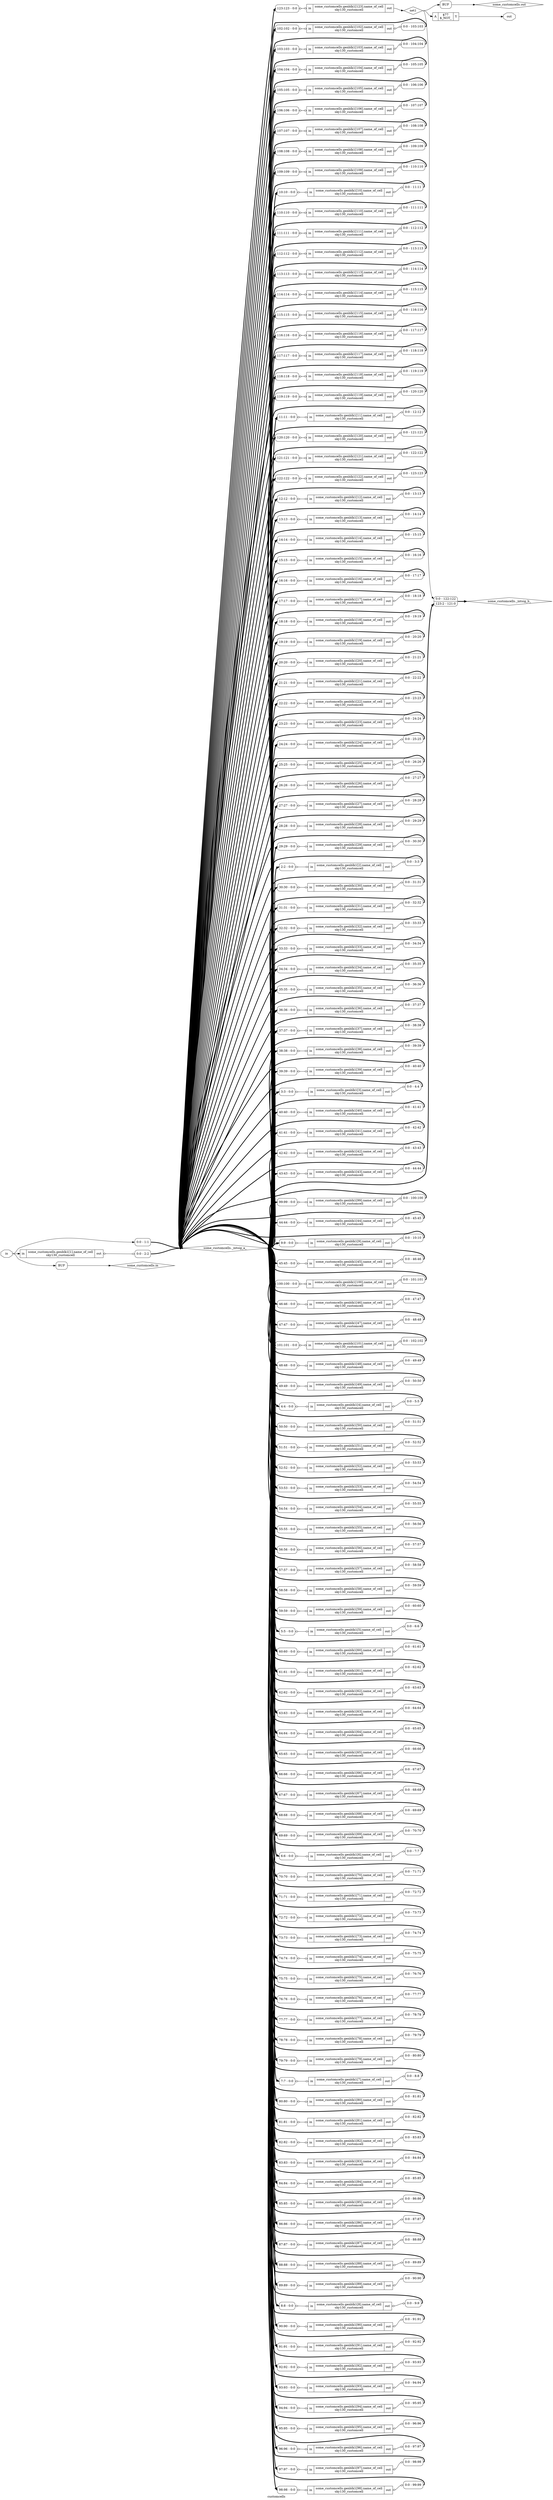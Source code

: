 digraph "customcells" {
label="customcells";
rankdir="LR";
remincross=true;
n1 [ shape=octagon, label="in", color="black", fontcolor="black" ];
n2 [ shape=diamond, label="net1", color="black", fontcolor="black" ];
n3 [ shape=octagon, label="out", color="black", fontcolor="black" ];
n4 [ shape=diamond, label="some_customcells._intsig_a_", color="black", fontcolor="black" ];
n5 [ shape=diamond, label="some_customcells._intsig_b_", color="black", fontcolor="black" ];
n6 [ shape=diamond, label="some_customcells.in", color="black", fontcolor="black" ];
n7 [ shape=diamond, label="some_customcells.out", color="black", fontcolor="black" ];
c10 [ shape=record, label="{{<p8> A}|$77\n$_NOT_|{<p9> Y}}" ];
c11 [ shape=record, label="{{<p1> in}|some_customcells.genblk1[100].name_of_cell\nsky130_customcell|{<p3> out}}" ];
x0 [ shape=record, style=rounded, label="<s0> 100:100 - 0:0 " ];
x0:e -> c11:p1:w [arrowhead=odiamond, arrowtail=odiamond, dir=both, color="black", label=""];
x1 [ shape=record, style=rounded, label="<s0> 0:0 - 101:101 " ];
c11:p3:e -> x1:w [arrowhead=odiamond, arrowtail=odiamond, dir=both, color="black", label=""];
c12 [ shape=record, label="{{<p1> in}|some_customcells.genblk1[101].name_of_cell\nsky130_customcell|{<p3> out}}" ];
x2 [ shape=record, style=rounded, label="<s0> 101:101 - 0:0 " ];
x2:e -> c12:p1:w [arrowhead=odiamond, arrowtail=odiamond, dir=both, color="black", label=""];
x3 [ shape=record, style=rounded, label="<s0> 0:0 - 102:102 " ];
c12:p3:e -> x3:w [arrowhead=odiamond, arrowtail=odiamond, dir=both, color="black", label=""];
c13 [ shape=record, label="{{<p1> in}|some_customcells.genblk1[102].name_of_cell\nsky130_customcell|{<p3> out}}" ];
x4 [ shape=record, style=rounded, label="<s0> 102:102 - 0:0 " ];
x4:e -> c13:p1:w [arrowhead=odiamond, arrowtail=odiamond, dir=both, color="black", label=""];
x5 [ shape=record, style=rounded, label="<s0> 0:0 - 103:103 " ];
c13:p3:e -> x5:w [arrowhead=odiamond, arrowtail=odiamond, dir=both, color="black", label=""];
c14 [ shape=record, label="{{<p1> in}|some_customcells.genblk1[103].name_of_cell\nsky130_customcell|{<p3> out}}" ];
x6 [ shape=record, style=rounded, label="<s0> 103:103 - 0:0 " ];
x6:e -> c14:p1:w [arrowhead=odiamond, arrowtail=odiamond, dir=both, color="black", label=""];
x7 [ shape=record, style=rounded, label="<s0> 0:0 - 104:104 " ];
c14:p3:e -> x7:w [arrowhead=odiamond, arrowtail=odiamond, dir=both, color="black", label=""];
c15 [ shape=record, label="{{<p1> in}|some_customcells.genblk1[104].name_of_cell\nsky130_customcell|{<p3> out}}" ];
x8 [ shape=record, style=rounded, label="<s0> 104:104 - 0:0 " ];
x8:e -> c15:p1:w [arrowhead=odiamond, arrowtail=odiamond, dir=both, color="black", label=""];
x9 [ shape=record, style=rounded, label="<s0> 0:0 - 105:105 " ];
c15:p3:e -> x9:w [arrowhead=odiamond, arrowtail=odiamond, dir=both, color="black", label=""];
c16 [ shape=record, label="{{<p1> in}|some_customcells.genblk1[105].name_of_cell\nsky130_customcell|{<p3> out}}" ];
x10 [ shape=record, style=rounded, label="<s0> 105:105 - 0:0 " ];
x10:e -> c16:p1:w [arrowhead=odiamond, arrowtail=odiamond, dir=both, color="black", label=""];
x11 [ shape=record, style=rounded, label="<s0> 0:0 - 106:106 " ];
c16:p3:e -> x11:w [arrowhead=odiamond, arrowtail=odiamond, dir=both, color="black", label=""];
c17 [ shape=record, label="{{<p1> in}|some_customcells.genblk1[106].name_of_cell\nsky130_customcell|{<p3> out}}" ];
x12 [ shape=record, style=rounded, label="<s0> 106:106 - 0:0 " ];
x12:e -> c17:p1:w [arrowhead=odiamond, arrowtail=odiamond, dir=both, color="black", label=""];
x13 [ shape=record, style=rounded, label="<s0> 0:0 - 107:107 " ];
c17:p3:e -> x13:w [arrowhead=odiamond, arrowtail=odiamond, dir=both, color="black", label=""];
c18 [ shape=record, label="{{<p1> in}|some_customcells.genblk1[107].name_of_cell\nsky130_customcell|{<p3> out}}" ];
x14 [ shape=record, style=rounded, label="<s0> 107:107 - 0:0 " ];
x14:e -> c18:p1:w [arrowhead=odiamond, arrowtail=odiamond, dir=both, color="black", label=""];
x15 [ shape=record, style=rounded, label="<s0> 0:0 - 108:108 " ];
c18:p3:e -> x15:w [arrowhead=odiamond, arrowtail=odiamond, dir=both, color="black", label=""];
c19 [ shape=record, label="{{<p1> in}|some_customcells.genblk1[108].name_of_cell\nsky130_customcell|{<p3> out}}" ];
x16 [ shape=record, style=rounded, label="<s0> 108:108 - 0:0 " ];
x16:e -> c19:p1:w [arrowhead=odiamond, arrowtail=odiamond, dir=both, color="black", label=""];
x17 [ shape=record, style=rounded, label="<s0> 0:0 - 109:109 " ];
c19:p3:e -> x17:w [arrowhead=odiamond, arrowtail=odiamond, dir=both, color="black", label=""];
c20 [ shape=record, label="{{<p1> in}|some_customcells.genblk1[109].name_of_cell\nsky130_customcell|{<p3> out}}" ];
x18 [ shape=record, style=rounded, label="<s0> 109:109 - 0:0 " ];
x18:e -> c20:p1:w [arrowhead=odiamond, arrowtail=odiamond, dir=both, color="black", label=""];
x19 [ shape=record, style=rounded, label="<s0> 0:0 - 110:110 " ];
c20:p3:e -> x19:w [arrowhead=odiamond, arrowtail=odiamond, dir=both, color="black", label=""];
c21 [ shape=record, label="{{<p1> in}|some_customcells.genblk1[10].name_of_cell\nsky130_customcell|{<p3> out}}" ];
x20 [ shape=record, style=rounded, label="<s0> 10:10 - 0:0 " ];
x20:e -> c21:p1:w [arrowhead=odiamond, arrowtail=odiamond, dir=both, color="black", label=""];
x21 [ shape=record, style=rounded, label="<s0> 0:0 - 11:11 " ];
c21:p3:e -> x21:w [arrowhead=odiamond, arrowtail=odiamond, dir=both, color="black", label=""];
c22 [ shape=record, label="{{<p1> in}|some_customcells.genblk1[110].name_of_cell\nsky130_customcell|{<p3> out}}" ];
x22 [ shape=record, style=rounded, label="<s0> 110:110 - 0:0 " ];
x22:e -> c22:p1:w [arrowhead=odiamond, arrowtail=odiamond, dir=both, color="black", label=""];
x23 [ shape=record, style=rounded, label="<s0> 0:0 - 111:111 " ];
c22:p3:e -> x23:w [arrowhead=odiamond, arrowtail=odiamond, dir=both, color="black", label=""];
c23 [ shape=record, label="{{<p1> in}|some_customcells.genblk1[111].name_of_cell\nsky130_customcell|{<p3> out}}" ];
x24 [ shape=record, style=rounded, label="<s0> 111:111 - 0:0 " ];
x24:e -> c23:p1:w [arrowhead=odiamond, arrowtail=odiamond, dir=both, color="black", label=""];
x25 [ shape=record, style=rounded, label="<s0> 0:0 - 112:112 " ];
c23:p3:e -> x25:w [arrowhead=odiamond, arrowtail=odiamond, dir=both, color="black", label=""];
c24 [ shape=record, label="{{<p1> in}|some_customcells.genblk1[112].name_of_cell\nsky130_customcell|{<p3> out}}" ];
x26 [ shape=record, style=rounded, label="<s0> 112:112 - 0:0 " ];
x26:e -> c24:p1:w [arrowhead=odiamond, arrowtail=odiamond, dir=both, color="black", label=""];
x27 [ shape=record, style=rounded, label="<s0> 0:0 - 113:113 " ];
c24:p3:e -> x27:w [arrowhead=odiamond, arrowtail=odiamond, dir=both, color="black", label=""];
c25 [ shape=record, label="{{<p1> in}|some_customcells.genblk1[113].name_of_cell\nsky130_customcell|{<p3> out}}" ];
x28 [ shape=record, style=rounded, label="<s0> 113:113 - 0:0 " ];
x28:e -> c25:p1:w [arrowhead=odiamond, arrowtail=odiamond, dir=both, color="black", label=""];
x29 [ shape=record, style=rounded, label="<s0> 0:0 - 114:114 " ];
c25:p3:e -> x29:w [arrowhead=odiamond, arrowtail=odiamond, dir=both, color="black", label=""];
c26 [ shape=record, label="{{<p1> in}|some_customcells.genblk1[114].name_of_cell\nsky130_customcell|{<p3> out}}" ];
x30 [ shape=record, style=rounded, label="<s0> 114:114 - 0:0 " ];
x30:e -> c26:p1:w [arrowhead=odiamond, arrowtail=odiamond, dir=both, color="black", label=""];
x31 [ shape=record, style=rounded, label="<s0> 0:0 - 115:115 " ];
c26:p3:e -> x31:w [arrowhead=odiamond, arrowtail=odiamond, dir=both, color="black", label=""];
c27 [ shape=record, label="{{<p1> in}|some_customcells.genblk1[115].name_of_cell\nsky130_customcell|{<p3> out}}" ];
x32 [ shape=record, style=rounded, label="<s0> 115:115 - 0:0 " ];
x32:e -> c27:p1:w [arrowhead=odiamond, arrowtail=odiamond, dir=both, color="black", label=""];
x33 [ shape=record, style=rounded, label="<s0> 0:0 - 116:116 " ];
c27:p3:e -> x33:w [arrowhead=odiamond, arrowtail=odiamond, dir=both, color="black", label=""];
c28 [ shape=record, label="{{<p1> in}|some_customcells.genblk1[116].name_of_cell\nsky130_customcell|{<p3> out}}" ];
x34 [ shape=record, style=rounded, label="<s0> 116:116 - 0:0 " ];
x34:e -> c28:p1:w [arrowhead=odiamond, arrowtail=odiamond, dir=both, color="black", label=""];
x35 [ shape=record, style=rounded, label="<s0> 0:0 - 117:117 " ];
c28:p3:e -> x35:w [arrowhead=odiamond, arrowtail=odiamond, dir=both, color="black", label=""];
c29 [ shape=record, label="{{<p1> in}|some_customcells.genblk1[117].name_of_cell\nsky130_customcell|{<p3> out}}" ];
x36 [ shape=record, style=rounded, label="<s0> 117:117 - 0:0 " ];
x36:e -> c29:p1:w [arrowhead=odiamond, arrowtail=odiamond, dir=both, color="black", label=""];
x37 [ shape=record, style=rounded, label="<s0> 0:0 - 118:118 " ];
c29:p3:e -> x37:w [arrowhead=odiamond, arrowtail=odiamond, dir=both, color="black", label=""];
c30 [ shape=record, label="{{<p1> in}|some_customcells.genblk1[118].name_of_cell\nsky130_customcell|{<p3> out}}" ];
x38 [ shape=record, style=rounded, label="<s0> 118:118 - 0:0 " ];
x38:e -> c30:p1:w [arrowhead=odiamond, arrowtail=odiamond, dir=both, color="black", label=""];
x39 [ shape=record, style=rounded, label="<s0> 0:0 - 119:119 " ];
c30:p3:e -> x39:w [arrowhead=odiamond, arrowtail=odiamond, dir=both, color="black", label=""];
c31 [ shape=record, label="{{<p1> in}|some_customcells.genblk1[119].name_of_cell\nsky130_customcell|{<p3> out}}" ];
x40 [ shape=record, style=rounded, label="<s0> 119:119 - 0:0 " ];
x40:e -> c31:p1:w [arrowhead=odiamond, arrowtail=odiamond, dir=both, color="black", label=""];
x41 [ shape=record, style=rounded, label="<s0> 0:0 - 120:120 " ];
c31:p3:e -> x41:w [arrowhead=odiamond, arrowtail=odiamond, dir=both, color="black", label=""];
c32 [ shape=record, label="{{<p1> in}|some_customcells.genblk1[11].name_of_cell\nsky130_customcell|{<p3> out}}" ];
x42 [ shape=record, style=rounded, label="<s0> 11:11 - 0:0 " ];
x42:e -> c32:p1:w [arrowhead=odiamond, arrowtail=odiamond, dir=both, color="black", label=""];
x43 [ shape=record, style=rounded, label="<s0> 0:0 - 12:12 " ];
c32:p3:e -> x43:w [arrowhead=odiamond, arrowtail=odiamond, dir=both, color="black", label=""];
c33 [ shape=record, label="{{<p1> in}|some_customcells.genblk1[120].name_of_cell\nsky130_customcell|{<p3> out}}" ];
x44 [ shape=record, style=rounded, label="<s0> 120:120 - 0:0 " ];
x44:e -> c33:p1:w [arrowhead=odiamond, arrowtail=odiamond, dir=both, color="black", label=""];
x45 [ shape=record, style=rounded, label="<s0> 0:0 - 121:121 " ];
c33:p3:e -> x45:w [arrowhead=odiamond, arrowtail=odiamond, dir=both, color="black", label=""];
c34 [ shape=record, label="{{<p1> in}|some_customcells.genblk1[121].name_of_cell\nsky130_customcell|{<p3> out}}" ];
x46 [ shape=record, style=rounded, label="<s0> 121:121 - 0:0 " ];
x46:e -> c34:p1:w [arrowhead=odiamond, arrowtail=odiamond, dir=both, color="black", label=""];
x47 [ shape=record, style=rounded, label="<s0> 0:0 - 122:122 " ];
c34:p3:e -> x47:w [arrowhead=odiamond, arrowtail=odiamond, dir=both, color="black", label=""];
c35 [ shape=record, label="{{<p1> in}|some_customcells.genblk1[122].name_of_cell\nsky130_customcell|{<p3> out}}" ];
x48 [ shape=record, style=rounded, label="<s0> 122:122 - 0:0 " ];
x48:e -> c35:p1:w [arrowhead=odiamond, arrowtail=odiamond, dir=both, color="black", label=""];
x49 [ shape=record, style=rounded, label="<s0> 0:0 - 123:123 " ];
c35:p3:e -> x49:w [arrowhead=odiamond, arrowtail=odiamond, dir=both, color="black", label=""];
c36 [ shape=record, label="{{<p1> in}|some_customcells.genblk1[123].name_of_cell\nsky130_customcell|{<p3> out}}" ];
x50 [ shape=record, style=rounded, label="<s0> 123:123 - 0:0 " ];
x50:e -> c36:p1:w [arrowhead=odiamond, arrowtail=odiamond, dir=both, color="black", label=""];
c37 [ shape=record, label="{{<p1> in}|some_customcells.genblk1[12].name_of_cell\nsky130_customcell|{<p3> out}}" ];
x51 [ shape=record, style=rounded, label="<s0> 12:12 - 0:0 " ];
x51:e -> c37:p1:w [arrowhead=odiamond, arrowtail=odiamond, dir=both, color="black", label=""];
x52 [ shape=record, style=rounded, label="<s0> 0:0 - 13:13 " ];
c37:p3:e -> x52:w [arrowhead=odiamond, arrowtail=odiamond, dir=both, color="black", label=""];
c38 [ shape=record, label="{{<p1> in}|some_customcells.genblk1[13].name_of_cell\nsky130_customcell|{<p3> out}}" ];
x53 [ shape=record, style=rounded, label="<s0> 13:13 - 0:0 " ];
x53:e -> c38:p1:w [arrowhead=odiamond, arrowtail=odiamond, dir=both, color="black", label=""];
x54 [ shape=record, style=rounded, label="<s0> 0:0 - 14:14 " ];
c38:p3:e -> x54:w [arrowhead=odiamond, arrowtail=odiamond, dir=both, color="black", label=""];
c39 [ shape=record, label="{{<p1> in}|some_customcells.genblk1[14].name_of_cell\nsky130_customcell|{<p3> out}}" ];
x55 [ shape=record, style=rounded, label="<s0> 14:14 - 0:0 " ];
x55:e -> c39:p1:w [arrowhead=odiamond, arrowtail=odiamond, dir=both, color="black", label=""];
x56 [ shape=record, style=rounded, label="<s0> 0:0 - 15:15 " ];
c39:p3:e -> x56:w [arrowhead=odiamond, arrowtail=odiamond, dir=both, color="black", label=""];
c40 [ shape=record, label="{{<p1> in}|some_customcells.genblk1[15].name_of_cell\nsky130_customcell|{<p3> out}}" ];
x57 [ shape=record, style=rounded, label="<s0> 15:15 - 0:0 " ];
x57:e -> c40:p1:w [arrowhead=odiamond, arrowtail=odiamond, dir=both, color="black", label=""];
x58 [ shape=record, style=rounded, label="<s0> 0:0 - 16:16 " ];
c40:p3:e -> x58:w [arrowhead=odiamond, arrowtail=odiamond, dir=both, color="black", label=""];
c41 [ shape=record, label="{{<p1> in}|some_customcells.genblk1[16].name_of_cell\nsky130_customcell|{<p3> out}}" ];
x59 [ shape=record, style=rounded, label="<s0> 16:16 - 0:0 " ];
x59:e -> c41:p1:w [arrowhead=odiamond, arrowtail=odiamond, dir=both, color="black", label=""];
x60 [ shape=record, style=rounded, label="<s0> 0:0 - 17:17 " ];
c41:p3:e -> x60:w [arrowhead=odiamond, arrowtail=odiamond, dir=both, color="black", label=""];
c42 [ shape=record, label="{{<p1> in}|some_customcells.genblk1[17].name_of_cell\nsky130_customcell|{<p3> out}}" ];
x61 [ shape=record, style=rounded, label="<s0> 17:17 - 0:0 " ];
x61:e -> c42:p1:w [arrowhead=odiamond, arrowtail=odiamond, dir=both, color="black", label=""];
x62 [ shape=record, style=rounded, label="<s0> 0:0 - 18:18 " ];
c42:p3:e -> x62:w [arrowhead=odiamond, arrowtail=odiamond, dir=both, color="black", label=""];
c43 [ shape=record, label="{{<p1> in}|some_customcells.genblk1[18].name_of_cell\nsky130_customcell|{<p3> out}}" ];
x63 [ shape=record, style=rounded, label="<s0> 18:18 - 0:0 " ];
x63:e -> c43:p1:w [arrowhead=odiamond, arrowtail=odiamond, dir=both, color="black", label=""];
x64 [ shape=record, style=rounded, label="<s0> 0:0 - 19:19 " ];
c43:p3:e -> x64:w [arrowhead=odiamond, arrowtail=odiamond, dir=both, color="black", label=""];
c44 [ shape=record, label="{{<p1> in}|some_customcells.genblk1[19].name_of_cell\nsky130_customcell|{<p3> out}}" ];
x65 [ shape=record, style=rounded, label="<s0> 19:19 - 0:0 " ];
x65:e -> c44:p1:w [arrowhead=odiamond, arrowtail=odiamond, dir=both, color="black", label=""];
x66 [ shape=record, style=rounded, label="<s0> 0:0 - 20:20 " ];
c44:p3:e -> x66:w [arrowhead=odiamond, arrowtail=odiamond, dir=both, color="black", label=""];
c45 [ shape=record, label="{{<p1> in}|some_customcells.genblk1[1].name_of_cell\nsky130_customcell|{<p3> out}}" ];
x67 [ shape=record, style=rounded, label="<s0> 0:0 - 2:2 " ];
c45:p3:e -> x67:w [arrowhead=odiamond, arrowtail=odiamond, dir=both, color="black", label=""];
c46 [ shape=record, label="{{<p1> in}|some_customcells.genblk1[20].name_of_cell\nsky130_customcell|{<p3> out}}" ];
x68 [ shape=record, style=rounded, label="<s0> 20:20 - 0:0 " ];
x68:e -> c46:p1:w [arrowhead=odiamond, arrowtail=odiamond, dir=both, color="black", label=""];
x69 [ shape=record, style=rounded, label="<s0> 0:0 - 21:21 " ];
c46:p3:e -> x69:w [arrowhead=odiamond, arrowtail=odiamond, dir=both, color="black", label=""];
c47 [ shape=record, label="{{<p1> in}|some_customcells.genblk1[21].name_of_cell\nsky130_customcell|{<p3> out}}" ];
x70 [ shape=record, style=rounded, label="<s0> 21:21 - 0:0 " ];
x70:e -> c47:p1:w [arrowhead=odiamond, arrowtail=odiamond, dir=both, color="black", label=""];
x71 [ shape=record, style=rounded, label="<s0> 0:0 - 22:22 " ];
c47:p3:e -> x71:w [arrowhead=odiamond, arrowtail=odiamond, dir=both, color="black", label=""];
c48 [ shape=record, label="{{<p1> in}|some_customcells.genblk1[22].name_of_cell\nsky130_customcell|{<p3> out}}" ];
x72 [ shape=record, style=rounded, label="<s0> 22:22 - 0:0 " ];
x72:e -> c48:p1:w [arrowhead=odiamond, arrowtail=odiamond, dir=both, color="black", label=""];
x73 [ shape=record, style=rounded, label="<s0> 0:0 - 23:23 " ];
c48:p3:e -> x73:w [arrowhead=odiamond, arrowtail=odiamond, dir=both, color="black", label=""];
c49 [ shape=record, label="{{<p1> in}|some_customcells.genblk1[23].name_of_cell\nsky130_customcell|{<p3> out}}" ];
x74 [ shape=record, style=rounded, label="<s0> 23:23 - 0:0 " ];
x74:e -> c49:p1:w [arrowhead=odiamond, arrowtail=odiamond, dir=both, color="black", label=""];
x75 [ shape=record, style=rounded, label="<s0> 0:0 - 24:24 " ];
c49:p3:e -> x75:w [arrowhead=odiamond, arrowtail=odiamond, dir=both, color="black", label=""];
c50 [ shape=record, label="{{<p1> in}|some_customcells.genblk1[24].name_of_cell\nsky130_customcell|{<p3> out}}" ];
x76 [ shape=record, style=rounded, label="<s0> 24:24 - 0:0 " ];
x76:e -> c50:p1:w [arrowhead=odiamond, arrowtail=odiamond, dir=both, color="black", label=""];
x77 [ shape=record, style=rounded, label="<s0> 0:0 - 25:25 " ];
c50:p3:e -> x77:w [arrowhead=odiamond, arrowtail=odiamond, dir=both, color="black", label=""];
c51 [ shape=record, label="{{<p1> in}|some_customcells.genblk1[25].name_of_cell\nsky130_customcell|{<p3> out}}" ];
x78 [ shape=record, style=rounded, label="<s0> 25:25 - 0:0 " ];
x78:e -> c51:p1:w [arrowhead=odiamond, arrowtail=odiamond, dir=both, color="black", label=""];
x79 [ shape=record, style=rounded, label="<s0> 0:0 - 26:26 " ];
c51:p3:e -> x79:w [arrowhead=odiamond, arrowtail=odiamond, dir=both, color="black", label=""];
c52 [ shape=record, label="{{<p1> in}|some_customcells.genblk1[26].name_of_cell\nsky130_customcell|{<p3> out}}" ];
x80 [ shape=record, style=rounded, label="<s0> 26:26 - 0:0 " ];
x80:e -> c52:p1:w [arrowhead=odiamond, arrowtail=odiamond, dir=both, color="black", label=""];
x81 [ shape=record, style=rounded, label="<s0> 0:0 - 27:27 " ];
c52:p3:e -> x81:w [arrowhead=odiamond, arrowtail=odiamond, dir=both, color="black", label=""];
c53 [ shape=record, label="{{<p1> in}|some_customcells.genblk1[27].name_of_cell\nsky130_customcell|{<p3> out}}" ];
x82 [ shape=record, style=rounded, label="<s0> 27:27 - 0:0 " ];
x82:e -> c53:p1:w [arrowhead=odiamond, arrowtail=odiamond, dir=both, color="black", label=""];
x83 [ shape=record, style=rounded, label="<s0> 0:0 - 28:28 " ];
c53:p3:e -> x83:w [arrowhead=odiamond, arrowtail=odiamond, dir=both, color="black", label=""];
c54 [ shape=record, label="{{<p1> in}|some_customcells.genblk1[28].name_of_cell\nsky130_customcell|{<p3> out}}" ];
x84 [ shape=record, style=rounded, label="<s0> 28:28 - 0:0 " ];
x84:e -> c54:p1:w [arrowhead=odiamond, arrowtail=odiamond, dir=both, color="black", label=""];
x85 [ shape=record, style=rounded, label="<s0> 0:0 - 29:29 " ];
c54:p3:e -> x85:w [arrowhead=odiamond, arrowtail=odiamond, dir=both, color="black", label=""];
c55 [ shape=record, label="{{<p1> in}|some_customcells.genblk1[29].name_of_cell\nsky130_customcell|{<p3> out}}" ];
x86 [ shape=record, style=rounded, label="<s0> 29:29 - 0:0 " ];
x86:e -> c55:p1:w [arrowhead=odiamond, arrowtail=odiamond, dir=both, color="black", label=""];
x87 [ shape=record, style=rounded, label="<s0> 0:0 - 30:30 " ];
c55:p3:e -> x87:w [arrowhead=odiamond, arrowtail=odiamond, dir=both, color="black", label=""];
c56 [ shape=record, label="{{<p1> in}|some_customcells.genblk1[2].name_of_cell\nsky130_customcell|{<p3> out}}" ];
x88 [ shape=record, style=rounded, label="<s0> 2:2 - 0:0 " ];
x88:e -> c56:p1:w [arrowhead=odiamond, arrowtail=odiamond, dir=both, color="black", label=""];
x89 [ shape=record, style=rounded, label="<s0> 0:0 - 3:3 " ];
c56:p3:e -> x89:w [arrowhead=odiamond, arrowtail=odiamond, dir=both, color="black", label=""];
c57 [ shape=record, label="{{<p1> in}|some_customcells.genblk1[30].name_of_cell\nsky130_customcell|{<p3> out}}" ];
x90 [ shape=record, style=rounded, label="<s0> 30:30 - 0:0 " ];
x90:e -> c57:p1:w [arrowhead=odiamond, arrowtail=odiamond, dir=both, color="black", label=""];
x91 [ shape=record, style=rounded, label="<s0> 0:0 - 31:31 " ];
c57:p3:e -> x91:w [arrowhead=odiamond, arrowtail=odiamond, dir=both, color="black", label=""];
c58 [ shape=record, label="{{<p1> in}|some_customcells.genblk1[31].name_of_cell\nsky130_customcell|{<p3> out}}" ];
x92 [ shape=record, style=rounded, label="<s0> 31:31 - 0:0 " ];
x92:e -> c58:p1:w [arrowhead=odiamond, arrowtail=odiamond, dir=both, color="black", label=""];
x93 [ shape=record, style=rounded, label="<s0> 0:0 - 32:32 " ];
c58:p3:e -> x93:w [arrowhead=odiamond, arrowtail=odiamond, dir=both, color="black", label=""];
c59 [ shape=record, label="{{<p1> in}|some_customcells.genblk1[32].name_of_cell\nsky130_customcell|{<p3> out}}" ];
x94 [ shape=record, style=rounded, label="<s0> 32:32 - 0:0 " ];
x94:e -> c59:p1:w [arrowhead=odiamond, arrowtail=odiamond, dir=both, color="black", label=""];
x95 [ shape=record, style=rounded, label="<s0> 0:0 - 33:33 " ];
c59:p3:e -> x95:w [arrowhead=odiamond, arrowtail=odiamond, dir=both, color="black", label=""];
c60 [ shape=record, label="{{<p1> in}|some_customcells.genblk1[33].name_of_cell\nsky130_customcell|{<p3> out}}" ];
x96 [ shape=record, style=rounded, label="<s0> 33:33 - 0:0 " ];
x96:e -> c60:p1:w [arrowhead=odiamond, arrowtail=odiamond, dir=both, color="black", label=""];
x97 [ shape=record, style=rounded, label="<s0> 0:0 - 34:34 " ];
c60:p3:e -> x97:w [arrowhead=odiamond, arrowtail=odiamond, dir=both, color="black", label=""];
c61 [ shape=record, label="{{<p1> in}|some_customcells.genblk1[34].name_of_cell\nsky130_customcell|{<p3> out}}" ];
x98 [ shape=record, style=rounded, label="<s0> 34:34 - 0:0 " ];
x98:e -> c61:p1:w [arrowhead=odiamond, arrowtail=odiamond, dir=both, color="black", label=""];
x99 [ shape=record, style=rounded, label="<s0> 0:0 - 35:35 " ];
c61:p3:e -> x99:w [arrowhead=odiamond, arrowtail=odiamond, dir=both, color="black", label=""];
c62 [ shape=record, label="{{<p1> in}|some_customcells.genblk1[35].name_of_cell\nsky130_customcell|{<p3> out}}" ];
x100 [ shape=record, style=rounded, label="<s0> 35:35 - 0:0 " ];
x100:e -> c62:p1:w [arrowhead=odiamond, arrowtail=odiamond, dir=both, color="black", label=""];
x101 [ shape=record, style=rounded, label="<s0> 0:0 - 36:36 " ];
c62:p3:e -> x101:w [arrowhead=odiamond, arrowtail=odiamond, dir=both, color="black", label=""];
c63 [ shape=record, label="{{<p1> in}|some_customcells.genblk1[36].name_of_cell\nsky130_customcell|{<p3> out}}" ];
x102 [ shape=record, style=rounded, label="<s0> 36:36 - 0:0 " ];
x102:e -> c63:p1:w [arrowhead=odiamond, arrowtail=odiamond, dir=both, color="black", label=""];
x103 [ shape=record, style=rounded, label="<s0> 0:0 - 37:37 " ];
c63:p3:e -> x103:w [arrowhead=odiamond, arrowtail=odiamond, dir=both, color="black", label=""];
c64 [ shape=record, label="{{<p1> in}|some_customcells.genblk1[37].name_of_cell\nsky130_customcell|{<p3> out}}" ];
x104 [ shape=record, style=rounded, label="<s0> 37:37 - 0:0 " ];
x104:e -> c64:p1:w [arrowhead=odiamond, arrowtail=odiamond, dir=both, color="black", label=""];
x105 [ shape=record, style=rounded, label="<s0> 0:0 - 38:38 " ];
c64:p3:e -> x105:w [arrowhead=odiamond, arrowtail=odiamond, dir=both, color="black", label=""];
c65 [ shape=record, label="{{<p1> in}|some_customcells.genblk1[38].name_of_cell\nsky130_customcell|{<p3> out}}" ];
x106 [ shape=record, style=rounded, label="<s0> 38:38 - 0:0 " ];
x106:e -> c65:p1:w [arrowhead=odiamond, arrowtail=odiamond, dir=both, color="black", label=""];
x107 [ shape=record, style=rounded, label="<s0> 0:0 - 39:39 " ];
c65:p3:e -> x107:w [arrowhead=odiamond, arrowtail=odiamond, dir=both, color="black", label=""];
c66 [ shape=record, label="{{<p1> in}|some_customcells.genblk1[39].name_of_cell\nsky130_customcell|{<p3> out}}" ];
x108 [ shape=record, style=rounded, label="<s0> 39:39 - 0:0 " ];
x108:e -> c66:p1:w [arrowhead=odiamond, arrowtail=odiamond, dir=both, color="black", label=""];
x109 [ shape=record, style=rounded, label="<s0> 0:0 - 40:40 " ];
c66:p3:e -> x109:w [arrowhead=odiamond, arrowtail=odiamond, dir=both, color="black", label=""];
c67 [ shape=record, label="{{<p1> in}|some_customcells.genblk1[3].name_of_cell\nsky130_customcell|{<p3> out}}" ];
x110 [ shape=record, style=rounded, label="<s0> 3:3 - 0:0 " ];
x110:e -> c67:p1:w [arrowhead=odiamond, arrowtail=odiamond, dir=both, color="black", label=""];
x111 [ shape=record, style=rounded, label="<s0> 0:0 - 4:4 " ];
c67:p3:e -> x111:w [arrowhead=odiamond, arrowtail=odiamond, dir=both, color="black", label=""];
c68 [ shape=record, label="{{<p1> in}|some_customcells.genblk1[40].name_of_cell\nsky130_customcell|{<p3> out}}" ];
x112 [ shape=record, style=rounded, label="<s0> 40:40 - 0:0 " ];
x112:e -> c68:p1:w [arrowhead=odiamond, arrowtail=odiamond, dir=both, color="black", label=""];
x113 [ shape=record, style=rounded, label="<s0> 0:0 - 41:41 " ];
c68:p3:e -> x113:w [arrowhead=odiamond, arrowtail=odiamond, dir=both, color="black", label=""];
c69 [ shape=record, label="{{<p1> in}|some_customcells.genblk1[41].name_of_cell\nsky130_customcell|{<p3> out}}" ];
x114 [ shape=record, style=rounded, label="<s0> 41:41 - 0:0 " ];
x114:e -> c69:p1:w [arrowhead=odiamond, arrowtail=odiamond, dir=both, color="black", label=""];
x115 [ shape=record, style=rounded, label="<s0> 0:0 - 42:42 " ];
c69:p3:e -> x115:w [arrowhead=odiamond, arrowtail=odiamond, dir=both, color="black", label=""];
c70 [ shape=record, label="{{<p1> in}|some_customcells.genblk1[42].name_of_cell\nsky130_customcell|{<p3> out}}" ];
x116 [ shape=record, style=rounded, label="<s0> 42:42 - 0:0 " ];
x116:e -> c70:p1:w [arrowhead=odiamond, arrowtail=odiamond, dir=both, color="black", label=""];
x117 [ shape=record, style=rounded, label="<s0> 0:0 - 43:43 " ];
c70:p3:e -> x117:w [arrowhead=odiamond, arrowtail=odiamond, dir=both, color="black", label=""];
c71 [ shape=record, label="{{<p1> in}|some_customcells.genblk1[43].name_of_cell\nsky130_customcell|{<p3> out}}" ];
x118 [ shape=record, style=rounded, label="<s0> 43:43 - 0:0 " ];
x118:e -> c71:p1:w [arrowhead=odiamond, arrowtail=odiamond, dir=both, color="black", label=""];
x119 [ shape=record, style=rounded, label="<s0> 0:0 - 44:44 " ];
c71:p3:e -> x119:w [arrowhead=odiamond, arrowtail=odiamond, dir=both, color="black", label=""];
c72 [ shape=record, label="{{<p1> in}|some_customcells.genblk1[44].name_of_cell\nsky130_customcell|{<p3> out}}" ];
x120 [ shape=record, style=rounded, label="<s0> 44:44 - 0:0 " ];
x120:e -> c72:p1:w [arrowhead=odiamond, arrowtail=odiamond, dir=both, color="black", label=""];
x121 [ shape=record, style=rounded, label="<s0> 0:0 - 45:45 " ];
c72:p3:e -> x121:w [arrowhead=odiamond, arrowtail=odiamond, dir=both, color="black", label=""];
c73 [ shape=record, label="{{<p1> in}|some_customcells.genblk1[45].name_of_cell\nsky130_customcell|{<p3> out}}" ];
x122 [ shape=record, style=rounded, label="<s0> 45:45 - 0:0 " ];
x122:e -> c73:p1:w [arrowhead=odiamond, arrowtail=odiamond, dir=both, color="black", label=""];
x123 [ shape=record, style=rounded, label="<s0> 0:0 - 46:46 " ];
c73:p3:e -> x123:w [arrowhead=odiamond, arrowtail=odiamond, dir=both, color="black", label=""];
c74 [ shape=record, label="{{<p1> in}|some_customcells.genblk1[46].name_of_cell\nsky130_customcell|{<p3> out}}" ];
x124 [ shape=record, style=rounded, label="<s0> 46:46 - 0:0 " ];
x124:e -> c74:p1:w [arrowhead=odiamond, arrowtail=odiamond, dir=both, color="black", label=""];
x125 [ shape=record, style=rounded, label="<s0> 0:0 - 47:47 " ];
c74:p3:e -> x125:w [arrowhead=odiamond, arrowtail=odiamond, dir=both, color="black", label=""];
c75 [ shape=record, label="{{<p1> in}|some_customcells.genblk1[47].name_of_cell\nsky130_customcell|{<p3> out}}" ];
x126 [ shape=record, style=rounded, label="<s0> 47:47 - 0:0 " ];
x126:e -> c75:p1:w [arrowhead=odiamond, arrowtail=odiamond, dir=both, color="black", label=""];
x127 [ shape=record, style=rounded, label="<s0> 0:0 - 48:48 " ];
c75:p3:e -> x127:w [arrowhead=odiamond, arrowtail=odiamond, dir=both, color="black", label=""];
c76 [ shape=record, label="{{<p1> in}|some_customcells.genblk1[48].name_of_cell\nsky130_customcell|{<p3> out}}" ];
x128 [ shape=record, style=rounded, label="<s0> 48:48 - 0:0 " ];
x128:e -> c76:p1:w [arrowhead=odiamond, arrowtail=odiamond, dir=both, color="black", label=""];
x129 [ shape=record, style=rounded, label="<s0> 0:0 - 49:49 " ];
c76:p3:e -> x129:w [arrowhead=odiamond, arrowtail=odiamond, dir=both, color="black", label=""];
c77 [ shape=record, label="{{<p1> in}|some_customcells.genblk1[49].name_of_cell\nsky130_customcell|{<p3> out}}" ];
x130 [ shape=record, style=rounded, label="<s0> 49:49 - 0:0 " ];
x130:e -> c77:p1:w [arrowhead=odiamond, arrowtail=odiamond, dir=both, color="black", label=""];
x131 [ shape=record, style=rounded, label="<s0> 0:0 - 50:50 " ];
c77:p3:e -> x131:w [arrowhead=odiamond, arrowtail=odiamond, dir=both, color="black", label=""];
c78 [ shape=record, label="{{<p1> in}|some_customcells.genblk1[4].name_of_cell\nsky130_customcell|{<p3> out}}" ];
x132 [ shape=record, style=rounded, label="<s0> 4:4 - 0:0 " ];
x132:e -> c78:p1:w [arrowhead=odiamond, arrowtail=odiamond, dir=both, color="black", label=""];
x133 [ shape=record, style=rounded, label="<s0> 0:0 - 5:5 " ];
c78:p3:e -> x133:w [arrowhead=odiamond, arrowtail=odiamond, dir=both, color="black", label=""];
c79 [ shape=record, label="{{<p1> in}|some_customcells.genblk1[50].name_of_cell\nsky130_customcell|{<p3> out}}" ];
x134 [ shape=record, style=rounded, label="<s0> 50:50 - 0:0 " ];
x134:e -> c79:p1:w [arrowhead=odiamond, arrowtail=odiamond, dir=both, color="black", label=""];
x135 [ shape=record, style=rounded, label="<s0> 0:0 - 51:51 " ];
c79:p3:e -> x135:w [arrowhead=odiamond, arrowtail=odiamond, dir=both, color="black", label=""];
c80 [ shape=record, label="{{<p1> in}|some_customcells.genblk1[51].name_of_cell\nsky130_customcell|{<p3> out}}" ];
x136 [ shape=record, style=rounded, label="<s0> 51:51 - 0:0 " ];
x136:e -> c80:p1:w [arrowhead=odiamond, arrowtail=odiamond, dir=both, color="black", label=""];
x137 [ shape=record, style=rounded, label="<s0> 0:0 - 52:52 " ];
c80:p3:e -> x137:w [arrowhead=odiamond, arrowtail=odiamond, dir=both, color="black", label=""];
c81 [ shape=record, label="{{<p1> in}|some_customcells.genblk1[52].name_of_cell\nsky130_customcell|{<p3> out}}" ];
x138 [ shape=record, style=rounded, label="<s0> 52:52 - 0:0 " ];
x138:e -> c81:p1:w [arrowhead=odiamond, arrowtail=odiamond, dir=both, color="black", label=""];
x139 [ shape=record, style=rounded, label="<s0> 0:0 - 53:53 " ];
c81:p3:e -> x139:w [arrowhead=odiamond, arrowtail=odiamond, dir=both, color="black", label=""];
c82 [ shape=record, label="{{<p1> in}|some_customcells.genblk1[53].name_of_cell\nsky130_customcell|{<p3> out}}" ];
x140 [ shape=record, style=rounded, label="<s0> 53:53 - 0:0 " ];
x140:e -> c82:p1:w [arrowhead=odiamond, arrowtail=odiamond, dir=both, color="black", label=""];
x141 [ shape=record, style=rounded, label="<s0> 0:0 - 54:54 " ];
c82:p3:e -> x141:w [arrowhead=odiamond, arrowtail=odiamond, dir=both, color="black", label=""];
c83 [ shape=record, label="{{<p1> in}|some_customcells.genblk1[54].name_of_cell\nsky130_customcell|{<p3> out}}" ];
x142 [ shape=record, style=rounded, label="<s0> 54:54 - 0:0 " ];
x142:e -> c83:p1:w [arrowhead=odiamond, arrowtail=odiamond, dir=both, color="black", label=""];
x143 [ shape=record, style=rounded, label="<s0> 0:0 - 55:55 " ];
c83:p3:e -> x143:w [arrowhead=odiamond, arrowtail=odiamond, dir=both, color="black", label=""];
c84 [ shape=record, label="{{<p1> in}|some_customcells.genblk1[55].name_of_cell\nsky130_customcell|{<p3> out}}" ];
x144 [ shape=record, style=rounded, label="<s0> 55:55 - 0:0 " ];
x144:e -> c84:p1:w [arrowhead=odiamond, arrowtail=odiamond, dir=both, color="black", label=""];
x145 [ shape=record, style=rounded, label="<s0> 0:0 - 56:56 " ];
c84:p3:e -> x145:w [arrowhead=odiamond, arrowtail=odiamond, dir=both, color="black", label=""];
c85 [ shape=record, label="{{<p1> in}|some_customcells.genblk1[56].name_of_cell\nsky130_customcell|{<p3> out}}" ];
x146 [ shape=record, style=rounded, label="<s0> 56:56 - 0:0 " ];
x146:e -> c85:p1:w [arrowhead=odiamond, arrowtail=odiamond, dir=both, color="black", label=""];
x147 [ shape=record, style=rounded, label="<s0> 0:0 - 57:57 " ];
c85:p3:e -> x147:w [arrowhead=odiamond, arrowtail=odiamond, dir=both, color="black", label=""];
c86 [ shape=record, label="{{<p1> in}|some_customcells.genblk1[57].name_of_cell\nsky130_customcell|{<p3> out}}" ];
x148 [ shape=record, style=rounded, label="<s0> 57:57 - 0:0 " ];
x148:e -> c86:p1:w [arrowhead=odiamond, arrowtail=odiamond, dir=both, color="black", label=""];
x149 [ shape=record, style=rounded, label="<s0> 0:0 - 58:58 " ];
c86:p3:e -> x149:w [arrowhead=odiamond, arrowtail=odiamond, dir=both, color="black", label=""];
c87 [ shape=record, label="{{<p1> in}|some_customcells.genblk1[58].name_of_cell\nsky130_customcell|{<p3> out}}" ];
x150 [ shape=record, style=rounded, label="<s0> 58:58 - 0:0 " ];
x150:e -> c87:p1:w [arrowhead=odiamond, arrowtail=odiamond, dir=both, color="black", label=""];
x151 [ shape=record, style=rounded, label="<s0> 0:0 - 59:59 " ];
c87:p3:e -> x151:w [arrowhead=odiamond, arrowtail=odiamond, dir=both, color="black", label=""];
c88 [ shape=record, label="{{<p1> in}|some_customcells.genblk1[59].name_of_cell\nsky130_customcell|{<p3> out}}" ];
x152 [ shape=record, style=rounded, label="<s0> 59:59 - 0:0 " ];
x152:e -> c88:p1:w [arrowhead=odiamond, arrowtail=odiamond, dir=both, color="black", label=""];
x153 [ shape=record, style=rounded, label="<s0> 0:0 - 60:60 " ];
c88:p3:e -> x153:w [arrowhead=odiamond, arrowtail=odiamond, dir=both, color="black", label=""];
c89 [ shape=record, label="{{<p1> in}|some_customcells.genblk1[5].name_of_cell\nsky130_customcell|{<p3> out}}" ];
x154 [ shape=record, style=rounded, label="<s0> 5:5 - 0:0 " ];
x154:e -> c89:p1:w [arrowhead=odiamond, arrowtail=odiamond, dir=both, color="black", label=""];
x155 [ shape=record, style=rounded, label="<s0> 0:0 - 6:6 " ];
c89:p3:e -> x155:w [arrowhead=odiamond, arrowtail=odiamond, dir=both, color="black", label=""];
c90 [ shape=record, label="{{<p1> in}|some_customcells.genblk1[60].name_of_cell\nsky130_customcell|{<p3> out}}" ];
x156 [ shape=record, style=rounded, label="<s0> 60:60 - 0:0 " ];
x156:e -> c90:p1:w [arrowhead=odiamond, arrowtail=odiamond, dir=both, color="black", label=""];
x157 [ shape=record, style=rounded, label="<s0> 0:0 - 61:61 " ];
c90:p3:e -> x157:w [arrowhead=odiamond, arrowtail=odiamond, dir=both, color="black", label=""];
c91 [ shape=record, label="{{<p1> in}|some_customcells.genblk1[61].name_of_cell\nsky130_customcell|{<p3> out}}" ];
x158 [ shape=record, style=rounded, label="<s0> 61:61 - 0:0 " ];
x158:e -> c91:p1:w [arrowhead=odiamond, arrowtail=odiamond, dir=both, color="black", label=""];
x159 [ shape=record, style=rounded, label="<s0> 0:0 - 62:62 " ];
c91:p3:e -> x159:w [arrowhead=odiamond, arrowtail=odiamond, dir=both, color="black", label=""];
c92 [ shape=record, label="{{<p1> in}|some_customcells.genblk1[62].name_of_cell\nsky130_customcell|{<p3> out}}" ];
x160 [ shape=record, style=rounded, label="<s0> 62:62 - 0:0 " ];
x160:e -> c92:p1:w [arrowhead=odiamond, arrowtail=odiamond, dir=both, color="black", label=""];
x161 [ shape=record, style=rounded, label="<s0> 0:0 - 63:63 " ];
c92:p3:e -> x161:w [arrowhead=odiamond, arrowtail=odiamond, dir=both, color="black", label=""];
c93 [ shape=record, label="{{<p1> in}|some_customcells.genblk1[63].name_of_cell\nsky130_customcell|{<p3> out}}" ];
x162 [ shape=record, style=rounded, label="<s0> 63:63 - 0:0 " ];
x162:e -> c93:p1:w [arrowhead=odiamond, arrowtail=odiamond, dir=both, color="black", label=""];
x163 [ shape=record, style=rounded, label="<s0> 0:0 - 64:64 " ];
c93:p3:e -> x163:w [arrowhead=odiamond, arrowtail=odiamond, dir=both, color="black", label=""];
c94 [ shape=record, label="{{<p1> in}|some_customcells.genblk1[64].name_of_cell\nsky130_customcell|{<p3> out}}" ];
x164 [ shape=record, style=rounded, label="<s0> 64:64 - 0:0 " ];
x164:e -> c94:p1:w [arrowhead=odiamond, arrowtail=odiamond, dir=both, color="black", label=""];
x165 [ shape=record, style=rounded, label="<s0> 0:0 - 65:65 " ];
c94:p3:e -> x165:w [arrowhead=odiamond, arrowtail=odiamond, dir=both, color="black", label=""];
c95 [ shape=record, label="{{<p1> in}|some_customcells.genblk1[65].name_of_cell\nsky130_customcell|{<p3> out}}" ];
x166 [ shape=record, style=rounded, label="<s0> 65:65 - 0:0 " ];
x166:e -> c95:p1:w [arrowhead=odiamond, arrowtail=odiamond, dir=both, color="black", label=""];
x167 [ shape=record, style=rounded, label="<s0> 0:0 - 66:66 " ];
c95:p3:e -> x167:w [arrowhead=odiamond, arrowtail=odiamond, dir=both, color="black", label=""];
c96 [ shape=record, label="{{<p1> in}|some_customcells.genblk1[66].name_of_cell\nsky130_customcell|{<p3> out}}" ];
x168 [ shape=record, style=rounded, label="<s0> 66:66 - 0:0 " ];
x168:e -> c96:p1:w [arrowhead=odiamond, arrowtail=odiamond, dir=both, color="black", label=""];
x169 [ shape=record, style=rounded, label="<s0> 0:0 - 67:67 " ];
c96:p3:e -> x169:w [arrowhead=odiamond, arrowtail=odiamond, dir=both, color="black", label=""];
c97 [ shape=record, label="{{<p1> in}|some_customcells.genblk1[67].name_of_cell\nsky130_customcell|{<p3> out}}" ];
x170 [ shape=record, style=rounded, label="<s0> 67:67 - 0:0 " ];
x170:e -> c97:p1:w [arrowhead=odiamond, arrowtail=odiamond, dir=both, color="black", label=""];
x171 [ shape=record, style=rounded, label="<s0> 0:0 - 68:68 " ];
c97:p3:e -> x171:w [arrowhead=odiamond, arrowtail=odiamond, dir=both, color="black", label=""];
c98 [ shape=record, label="{{<p1> in}|some_customcells.genblk1[68].name_of_cell\nsky130_customcell|{<p3> out}}" ];
x172 [ shape=record, style=rounded, label="<s0> 68:68 - 0:0 " ];
x172:e -> c98:p1:w [arrowhead=odiamond, arrowtail=odiamond, dir=both, color="black", label=""];
x173 [ shape=record, style=rounded, label="<s0> 0:0 - 69:69 " ];
c98:p3:e -> x173:w [arrowhead=odiamond, arrowtail=odiamond, dir=both, color="black", label=""];
c99 [ shape=record, label="{{<p1> in}|some_customcells.genblk1[69].name_of_cell\nsky130_customcell|{<p3> out}}" ];
x174 [ shape=record, style=rounded, label="<s0> 69:69 - 0:0 " ];
x174:e -> c99:p1:w [arrowhead=odiamond, arrowtail=odiamond, dir=both, color="black", label=""];
x175 [ shape=record, style=rounded, label="<s0> 0:0 - 70:70 " ];
c99:p3:e -> x175:w [arrowhead=odiamond, arrowtail=odiamond, dir=both, color="black", label=""];
c100 [ shape=record, label="{{<p1> in}|some_customcells.genblk1[6].name_of_cell\nsky130_customcell|{<p3> out}}" ];
x176 [ shape=record, style=rounded, label="<s0> 6:6 - 0:0 " ];
x176:e -> c100:p1:w [arrowhead=odiamond, arrowtail=odiamond, dir=both, color="black", label=""];
x177 [ shape=record, style=rounded, label="<s0> 0:0 - 7:7 " ];
c100:p3:e -> x177:w [arrowhead=odiamond, arrowtail=odiamond, dir=both, color="black", label=""];
c101 [ shape=record, label="{{<p1> in}|some_customcells.genblk1[70].name_of_cell\nsky130_customcell|{<p3> out}}" ];
x178 [ shape=record, style=rounded, label="<s0> 70:70 - 0:0 " ];
x178:e -> c101:p1:w [arrowhead=odiamond, arrowtail=odiamond, dir=both, color="black", label=""];
x179 [ shape=record, style=rounded, label="<s0> 0:0 - 71:71 " ];
c101:p3:e -> x179:w [arrowhead=odiamond, arrowtail=odiamond, dir=both, color="black", label=""];
c102 [ shape=record, label="{{<p1> in}|some_customcells.genblk1[71].name_of_cell\nsky130_customcell|{<p3> out}}" ];
x180 [ shape=record, style=rounded, label="<s0> 71:71 - 0:0 " ];
x180:e -> c102:p1:w [arrowhead=odiamond, arrowtail=odiamond, dir=both, color="black", label=""];
x181 [ shape=record, style=rounded, label="<s0> 0:0 - 72:72 " ];
c102:p3:e -> x181:w [arrowhead=odiamond, arrowtail=odiamond, dir=both, color="black", label=""];
c103 [ shape=record, label="{{<p1> in}|some_customcells.genblk1[72].name_of_cell\nsky130_customcell|{<p3> out}}" ];
x182 [ shape=record, style=rounded, label="<s0> 72:72 - 0:0 " ];
x182:e -> c103:p1:w [arrowhead=odiamond, arrowtail=odiamond, dir=both, color="black", label=""];
x183 [ shape=record, style=rounded, label="<s0> 0:0 - 73:73 " ];
c103:p3:e -> x183:w [arrowhead=odiamond, arrowtail=odiamond, dir=both, color="black", label=""];
c104 [ shape=record, label="{{<p1> in}|some_customcells.genblk1[73].name_of_cell\nsky130_customcell|{<p3> out}}" ];
x184 [ shape=record, style=rounded, label="<s0> 73:73 - 0:0 " ];
x184:e -> c104:p1:w [arrowhead=odiamond, arrowtail=odiamond, dir=both, color="black", label=""];
x185 [ shape=record, style=rounded, label="<s0> 0:0 - 74:74 " ];
c104:p3:e -> x185:w [arrowhead=odiamond, arrowtail=odiamond, dir=both, color="black", label=""];
c105 [ shape=record, label="{{<p1> in}|some_customcells.genblk1[74].name_of_cell\nsky130_customcell|{<p3> out}}" ];
x186 [ shape=record, style=rounded, label="<s0> 74:74 - 0:0 " ];
x186:e -> c105:p1:w [arrowhead=odiamond, arrowtail=odiamond, dir=both, color="black", label=""];
x187 [ shape=record, style=rounded, label="<s0> 0:0 - 75:75 " ];
c105:p3:e -> x187:w [arrowhead=odiamond, arrowtail=odiamond, dir=both, color="black", label=""];
c106 [ shape=record, label="{{<p1> in}|some_customcells.genblk1[75].name_of_cell\nsky130_customcell|{<p3> out}}" ];
x188 [ shape=record, style=rounded, label="<s0> 75:75 - 0:0 " ];
x188:e -> c106:p1:w [arrowhead=odiamond, arrowtail=odiamond, dir=both, color="black", label=""];
x189 [ shape=record, style=rounded, label="<s0> 0:0 - 76:76 " ];
c106:p3:e -> x189:w [arrowhead=odiamond, arrowtail=odiamond, dir=both, color="black", label=""];
c107 [ shape=record, label="{{<p1> in}|some_customcells.genblk1[76].name_of_cell\nsky130_customcell|{<p3> out}}" ];
x190 [ shape=record, style=rounded, label="<s0> 76:76 - 0:0 " ];
x190:e -> c107:p1:w [arrowhead=odiamond, arrowtail=odiamond, dir=both, color="black", label=""];
x191 [ shape=record, style=rounded, label="<s0> 0:0 - 77:77 " ];
c107:p3:e -> x191:w [arrowhead=odiamond, arrowtail=odiamond, dir=both, color="black", label=""];
c108 [ shape=record, label="{{<p1> in}|some_customcells.genblk1[77].name_of_cell\nsky130_customcell|{<p3> out}}" ];
x192 [ shape=record, style=rounded, label="<s0> 77:77 - 0:0 " ];
x192:e -> c108:p1:w [arrowhead=odiamond, arrowtail=odiamond, dir=both, color="black", label=""];
x193 [ shape=record, style=rounded, label="<s0> 0:0 - 78:78 " ];
c108:p3:e -> x193:w [arrowhead=odiamond, arrowtail=odiamond, dir=both, color="black", label=""];
c109 [ shape=record, label="{{<p1> in}|some_customcells.genblk1[78].name_of_cell\nsky130_customcell|{<p3> out}}" ];
x194 [ shape=record, style=rounded, label="<s0> 78:78 - 0:0 " ];
x194:e -> c109:p1:w [arrowhead=odiamond, arrowtail=odiamond, dir=both, color="black", label=""];
x195 [ shape=record, style=rounded, label="<s0> 0:0 - 79:79 " ];
c109:p3:e -> x195:w [arrowhead=odiamond, arrowtail=odiamond, dir=both, color="black", label=""];
c110 [ shape=record, label="{{<p1> in}|some_customcells.genblk1[79].name_of_cell\nsky130_customcell|{<p3> out}}" ];
x196 [ shape=record, style=rounded, label="<s0> 79:79 - 0:0 " ];
x196:e -> c110:p1:w [arrowhead=odiamond, arrowtail=odiamond, dir=both, color="black", label=""];
x197 [ shape=record, style=rounded, label="<s0> 0:0 - 80:80 " ];
c110:p3:e -> x197:w [arrowhead=odiamond, arrowtail=odiamond, dir=both, color="black", label=""];
c111 [ shape=record, label="{{<p1> in}|some_customcells.genblk1[7].name_of_cell\nsky130_customcell|{<p3> out}}" ];
x198 [ shape=record, style=rounded, label="<s0> 7:7 - 0:0 " ];
x198:e -> c111:p1:w [arrowhead=odiamond, arrowtail=odiamond, dir=both, color="black", label=""];
x199 [ shape=record, style=rounded, label="<s0> 0:0 - 8:8 " ];
c111:p3:e -> x199:w [arrowhead=odiamond, arrowtail=odiamond, dir=both, color="black", label=""];
c112 [ shape=record, label="{{<p1> in}|some_customcells.genblk1[80].name_of_cell\nsky130_customcell|{<p3> out}}" ];
x200 [ shape=record, style=rounded, label="<s0> 80:80 - 0:0 " ];
x200:e -> c112:p1:w [arrowhead=odiamond, arrowtail=odiamond, dir=both, color="black", label=""];
x201 [ shape=record, style=rounded, label="<s0> 0:0 - 81:81 " ];
c112:p3:e -> x201:w [arrowhead=odiamond, arrowtail=odiamond, dir=both, color="black", label=""];
c113 [ shape=record, label="{{<p1> in}|some_customcells.genblk1[81].name_of_cell\nsky130_customcell|{<p3> out}}" ];
x202 [ shape=record, style=rounded, label="<s0> 81:81 - 0:0 " ];
x202:e -> c113:p1:w [arrowhead=odiamond, arrowtail=odiamond, dir=both, color="black", label=""];
x203 [ shape=record, style=rounded, label="<s0> 0:0 - 82:82 " ];
c113:p3:e -> x203:w [arrowhead=odiamond, arrowtail=odiamond, dir=both, color="black", label=""];
c114 [ shape=record, label="{{<p1> in}|some_customcells.genblk1[82].name_of_cell\nsky130_customcell|{<p3> out}}" ];
x204 [ shape=record, style=rounded, label="<s0> 82:82 - 0:0 " ];
x204:e -> c114:p1:w [arrowhead=odiamond, arrowtail=odiamond, dir=both, color="black", label=""];
x205 [ shape=record, style=rounded, label="<s0> 0:0 - 83:83 " ];
c114:p3:e -> x205:w [arrowhead=odiamond, arrowtail=odiamond, dir=both, color="black", label=""];
c115 [ shape=record, label="{{<p1> in}|some_customcells.genblk1[83].name_of_cell\nsky130_customcell|{<p3> out}}" ];
x206 [ shape=record, style=rounded, label="<s0> 83:83 - 0:0 " ];
x206:e -> c115:p1:w [arrowhead=odiamond, arrowtail=odiamond, dir=both, color="black", label=""];
x207 [ shape=record, style=rounded, label="<s0> 0:0 - 84:84 " ];
c115:p3:e -> x207:w [arrowhead=odiamond, arrowtail=odiamond, dir=both, color="black", label=""];
c116 [ shape=record, label="{{<p1> in}|some_customcells.genblk1[84].name_of_cell\nsky130_customcell|{<p3> out}}" ];
x208 [ shape=record, style=rounded, label="<s0> 84:84 - 0:0 " ];
x208:e -> c116:p1:w [arrowhead=odiamond, arrowtail=odiamond, dir=both, color="black", label=""];
x209 [ shape=record, style=rounded, label="<s0> 0:0 - 85:85 " ];
c116:p3:e -> x209:w [arrowhead=odiamond, arrowtail=odiamond, dir=both, color="black", label=""];
c117 [ shape=record, label="{{<p1> in}|some_customcells.genblk1[85].name_of_cell\nsky130_customcell|{<p3> out}}" ];
x210 [ shape=record, style=rounded, label="<s0> 85:85 - 0:0 " ];
x210:e -> c117:p1:w [arrowhead=odiamond, arrowtail=odiamond, dir=both, color="black", label=""];
x211 [ shape=record, style=rounded, label="<s0> 0:0 - 86:86 " ];
c117:p3:e -> x211:w [arrowhead=odiamond, arrowtail=odiamond, dir=both, color="black", label=""];
c118 [ shape=record, label="{{<p1> in}|some_customcells.genblk1[86].name_of_cell\nsky130_customcell|{<p3> out}}" ];
x212 [ shape=record, style=rounded, label="<s0> 86:86 - 0:0 " ];
x212:e -> c118:p1:w [arrowhead=odiamond, arrowtail=odiamond, dir=both, color="black", label=""];
x213 [ shape=record, style=rounded, label="<s0> 0:0 - 87:87 " ];
c118:p3:e -> x213:w [arrowhead=odiamond, arrowtail=odiamond, dir=both, color="black", label=""];
c119 [ shape=record, label="{{<p1> in}|some_customcells.genblk1[87].name_of_cell\nsky130_customcell|{<p3> out}}" ];
x214 [ shape=record, style=rounded, label="<s0> 87:87 - 0:0 " ];
x214:e -> c119:p1:w [arrowhead=odiamond, arrowtail=odiamond, dir=both, color="black", label=""];
x215 [ shape=record, style=rounded, label="<s0> 0:0 - 88:88 " ];
c119:p3:e -> x215:w [arrowhead=odiamond, arrowtail=odiamond, dir=both, color="black", label=""];
c120 [ shape=record, label="{{<p1> in}|some_customcells.genblk1[88].name_of_cell\nsky130_customcell|{<p3> out}}" ];
x216 [ shape=record, style=rounded, label="<s0> 88:88 - 0:0 " ];
x216:e -> c120:p1:w [arrowhead=odiamond, arrowtail=odiamond, dir=both, color="black", label=""];
x217 [ shape=record, style=rounded, label="<s0> 0:0 - 89:89 " ];
c120:p3:e -> x217:w [arrowhead=odiamond, arrowtail=odiamond, dir=both, color="black", label=""];
c121 [ shape=record, label="{{<p1> in}|some_customcells.genblk1[89].name_of_cell\nsky130_customcell|{<p3> out}}" ];
x218 [ shape=record, style=rounded, label="<s0> 89:89 - 0:0 " ];
x218:e -> c121:p1:w [arrowhead=odiamond, arrowtail=odiamond, dir=both, color="black", label=""];
x219 [ shape=record, style=rounded, label="<s0> 0:0 - 90:90 " ];
c121:p3:e -> x219:w [arrowhead=odiamond, arrowtail=odiamond, dir=both, color="black", label=""];
c122 [ shape=record, label="{{<p1> in}|some_customcells.genblk1[8].name_of_cell\nsky130_customcell|{<p3> out}}" ];
x220 [ shape=record, style=rounded, label="<s0> 8:8 - 0:0 " ];
x220:e -> c122:p1:w [arrowhead=odiamond, arrowtail=odiamond, dir=both, color="black", label=""];
x221 [ shape=record, style=rounded, label="<s0> 0:0 - 9:9 " ];
c122:p3:e -> x221:w [arrowhead=odiamond, arrowtail=odiamond, dir=both, color="black", label=""];
c123 [ shape=record, label="{{<p1> in}|some_customcells.genblk1[90].name_of_cell\nsky130_customcell|{<p3> out}}" ];
x222 [ shape=record, style=rounded, label="<s0> 90:90 - 0:0 " ];
x222:e -> c123:p1:w [arrowhead=odiamond, arrowtail=odiamond, dir=both, color="black", label=""];
x223 [ shape=record, style=rounded, label="<s0> 0:0 - 91:91 " ];
c123:p3:e -> x223:w [arrowhead=odiamond, arrowtail=odiamond, dir=both, color="black", label=""];
c124 [ shape=record, label="{{<p1> in}|some_customcells.genblk1[91].name_of_cell\nsky130_customcell|{<p3> out}}" ];
x224 [ shape=record, style=rounded, label="<s0> 91:91 - 0:0 " ];
x224:e -> c124:p1:w [arrowhead=odiamond, arrowtail=odiamond, dir=both, color="black", label=""];
x225 [ shape=record, style=rounded, label="<s0> 0:0 - 92:92 " ];
c124:p3:e -> x225:w [arrowhead=odiamond, arrowtail=odiamond, dir=both, color="black", label=""];
c125 [ shape=record, label="{{<p1> in}|some_customcells.genblk1[92].name_of_cell\nsky130_customcell|{<p3> out}}" ];
x226 [ shape=record, style=rounded, label="<s0> 92:92 - 0:0 " ];
x226:e -> c125:p1:w [arrowhead=odiamond, arrowtail=odiamond, dir=both, color="black", label=""];
x227 [ shape=record, style=rounded, label="<s0> 0:0 - 93:93 " ];
c125:p3:e -> x227:w [arrowhead=odiamond, arrowtail=odiamond, dir=both, color="black", label=""];
c126 [ shape=record, label="{{<p1> in}|some_customcells.genblk1[93].name_of_cell\nsky130_customcell|{<p3> out}}" ];
x228 [ shape=record, style=rounded, label="<s0> 93:93 - 0:0 " ];
x228:e -> c126:p1:w [arrowhead=odiamond, arrowtail=odiamond, dir=both, color="black", label=""];
x229 [ shape=record, style=rounded, label="<s0> 0:0 - 94:94 " ];
c126:p3:e -> x229:w [arrowhead=odiamond, arrowtail=odiamond, dir=both, color="black", label=""];
c127 [ shape=record, label="{{<p1> in}|some_customcells.genblk1[94].name_of_cell\nsky130_customcell|{<p3> out}}" ];
x230 [ shape=record, style=rounded, label="<s0> 94:94 - 0:0 " ];
x230:e -> c127:p1:w [arrowhead=odiamond, arrowtail=odiamond, dir=both, color="black", label=""];
x231 [ shape=record, style=rounded, label="<s0> 0:0 - 95:95 " ];
c127:p3:e -> x231:w [arrowhead=odiamond, arrowtail=odiamond, dir=both, color="black", label=""];
c128 [ shape=record, label="{{<p1> in}|some_customcells.genblk1[95].name_of_cell\nsky130_customcell|{<p3> out}}" ];
x232 [ shape=record, style=rounded, label="<s0> 95:95 - 0:0 " ];
x232:e -> c128:p1:w [arrowhead=odiamond, arrowtail=odiamond, dir=both, color="black", label=""];
x233 [ shape=record, style=rounded, label="<s0> 0:0 - 96:96 " ];
c128:p3:e -> x233:w [arrowhead=odiamond, arrowtail=odiamond, dir=both, color="black", label=""];
c129 [ shape=record, label="{{<p1> in}|some_customcells.genblk1[96].name_of_cell\nsky130_customcell|{<p3> out}}" ];
x234 [ shape=record, style=rounded, label="<s0> 96:96 - 0:0 " ];
x234:e -> c129:p1:w [arrowhead=odiamond, arrowtail=odiamond, dir=both, color="black", label=""];
x235 [ shape=record, style=rounded, label="<s0> 0:0 - 97:97 " ];
c129:p3:e -> x235:w [arrowhead=odiamond, arrowtail=odiamond, dir=both, color="black", label=""];
c130 [ shape=record, label="{{<p1> in}|some_customcells.genblk1[97].name_of_cell\nsky130_customcell|{<p3> out}}" ];
x236 [ shape=record, style=rounded, label="<s0> 97:97 - 0:0 " ];
x236:e -> c130:p1:w [arrowhead=odiamond, arrowtail=odiamond, dir=both, color="black", label=""];
x237 [ shape=record, style=rounded, label="<s0> 0:0 - 98:98 " ];
c130:p3:e -> x237:w [arrowhead=odiamond, arrowtail=odiamond, dir=both, color="black", label=""];
c131 [ shape=record, label="{{<p1> in}|some_customcells.genblk1[98].name_of_cell\nsky130_customcell|{<p3> out}}" ];
x238 [ shape=record, style=rounded, label="<s0> 98:98 - 0:0 " ];
x238:e -> c131:p1:w [arrowhead=odiamond, arrowtail=odiamond, dir=both, color="black", label=""];
x239 [ shape=record, style=rounded, label="<s0> 0:0 - 99:99 " ];
c131:p3:e -> x239:w [arrowhead=odiamond, arrowtail=odiamond, dir=both, color="black", label=""];
c132 [ shape=record, label="{{<p1> in}|some_customcells.genblk1[99].name_of_cell\nsky130_customcell|{<p3> out}}" ];
x240 [ shape=record, style=rounded, label="<s0> 99:99 - 0:0 " ];
x240:e -> c132:p1:w [arrowhead=odiamond, arrowtail=odiamond, dir=both, color="black", label=""];
x241 [ shape=record, style=rounded, label="<s0> 0:0 - 100:100 " ];
c132:p3:e -> x241:w [arrowhead=odiamond, arrowtail=odiamond, dir=both, color="black", label=""];
c133 [ shape=record, label="{{<p1> in}|some_customcells.genblk1[9].name_of_cell\nsky130_customcell|{<p3> out}}" ];
x242 [ shape=record, style=rounded, label="<s0> 9:9 - 0:0 " ];
x242:e -> c133:p1:w [arrowhead=odiamond, arrowtail=odiamond, dir=both, color="black", label=""];
x243 [ shape=record, style=rounded, label="<s0> 0:0 - 10:10 " ];
c133:p3:e -> x243:w [arrowhead=odiamond, arrowtail=odiamond, dir=both, color="black", label=""];
x244 [ shape=record, style=rounded, label="<s0> 0:0 - 1:1 " ];
x245 [ shape=record, style=rounded, label="<s1> 0:0 - 122:122 |<s0> 123:2 - 121:0 " ];
x246 [shape=box, style=rounded, label="BUF"];
x247 [shape=box, style=rounded, label="BUF"];
n1:e -> c45:p1:w [color="black", label=""];
n1:e -> x244:w [color="black", label=""];
n1:e -> x246:w:w [color="black", label=""];
c36:p3:e -> n2:w [color="black", label=""];
n2:e -> c10:p8:w [color="black", label=""];
n2:e -> x245:s1:w [color="black", label=""];
n2:e -> x247:w:w [color="black", label=""];
c10:p9:e -> n3:w [color="black", label=""];
x101:s0:e -> n4:w [color="black", style="setlinewidth(3)", label=""];
x103:s0:e -> n4:w [color="black", style="setlinewidth(3)", label=""];
x105:s0:e -> n4:w [color="black", style="setlinewidth(3)", label=""];
x107:s0:e -> n4:w [color="black", style="setlinewidth(3)", label=""];
x109:s0:e -> n4:w [color="black", style="setlinewidth(3)", label=""];
x111:s0:e -> n4:w [color="black", style="setlinewidth(3)", label=""];
x113:s0:e -> n4:w [color="black", style="setlinewidth(3)", label=""];
x115:s0:e -> n4:w [color="black", style="setlinewidth(3)", label=""];
x117:s0:e -> n4:w [color="black", style="setlinewidth(3)", label=""];
x119:s0:e -> n4:w [color="black", style="setlinewidth(3)", label=""];
x11:s0:e -> n4:w [color="black", style="setlinewidth(3)", label=""];
x121:s0:e -> n4:w [color="black", style="setlinewidth(3)", label=""];
x123:s0:e -> n4:w [color="black", style="setlinewidth(3)", label=""];
x125:s0:e -> n4:w [color="black", style="setlinewidth(3)", label=""];
x127:s0:e -> n4:w [color="black", style="setlinewidth(3)", label=""];
x129:s0:e -> n4:w [color="black", style="setlinewidth(3)", label=""];
x131:s0:e -> n4:w [color="black", style="setlinewidth(3)", label=""];
x133:s0:e -> n4:w [color="black", style="setlinewidth(3)", label=""];
x135:s0:e -> n4:w [color="black", style="setlinewidth(3)", label=""];
x137:s0:e -> n4:w [color="black", style="setlinewidth(3)", label=""];
x139:s0:e -> n4:w [color="black", style="setlinewidth(3)", label=""];
x13:s0:e -> n4:w [color="black", style="setlinewidth(3)", label=""];
x141:s0:e -> n4:w [color="black", style="setlinewidth(3)", label=""];
x143:s0:e -> n4:w [color="black", style="setlinewidth(3)", label=""];
x145:s0:e -> n4:w [color="black", style="setlinewidth(3)", label=""];
x147:s0:e -> n4:w [color="black", style="setlinewidth(3)", label=""];
x149:s0:e -> n4:w [color="black", style="setlinewidth(3)", label=""];
x151:s0:e -> n4:w [color="black", style="setlinewidth(3)", label=""];
x153:s0:e -> n4:w [color="black", style="setlinewidth(3)", label=""];
x155:s0:e -> n4:w [color="black", style="setlinewidth(3)", label=""];
x157:s0:e -> n4:w [color="black", style="setlinewidth(3)", label=""];
x159:s0:e -> n4:w [color="black", style="setlinewidth(3)", label=""];
x15:s0:e -> n4:w [color="black", style="setlinewidth(3)", label=""];
x161:s0:e -> n4:w [color="black", style="setlinewidth(3)", label=""];
x163:s0:e -> n4:w [color="black", style="setlinewidth(3)", label=""];
x165:s0:e -> n4:w [color="black", style="setlinewidth(3)", label=""];
x167:s0:e -> n4:w [color="black", style="setlinewidth(3)", label=""];
x169:s0:e -> n4:w [color="black", style="setlinewidth(3)", label=""];
x171:s0:e -> n4:w [color="black", style="setlinewidth(3)", label=""];
x173:s0:e -> n4:w [color="black", style="setlinewidth(3)", label=""];
x175:s0:e -> n4:w [color="black", style="setlinewidth(3)", label=""];
x177:s0:e -> n4:w [color="black", style="setlinewidth(3)", label=""];
x179:s0:e -> n4:w [color="black", style="setlinewidth(3)", label=""];
x17:s0:e -> n4:w [color="black", style="setlinewidth(3)", label=""];
x181:s0:e -> n4:w [color="black", style="setlinewidth(3)", label=""];
x183:s0:e -> n4:w [color="black", style="setlinewidth(3)", label=""];
x185:s0:e -> n4:w [color="black", style="setlinewidth(3)", label=""];
x187:s0:e -> n4:w [color="black", style="setlinewidth(3)", label=""];
x189:s0:e -> n4:w [color="black", style="setlinewidth(3)", label=""];
x191:s0:e -> n4:w [color="black", style="setlinewidth(3)", label=""];
x193:s0:e -> n4:w [color="black", style="setlinewidth(3)", label=""];
x195:s0:e -> n4:w [color="black", style="setlinewidth(3)", label=""];
x197:s0:e -> n4:w [color="black", style="setlinewidth(3)", label=""];
x199:s0:e -> n4:w [color="black", style="setlinewidth(3)", label=""];
x19:s0:e -> n4:w [color="black", style="setlinewidth(3)", label=""];
x1:s0:e -> n4:w [color="black", style="setlinewidth(3)", label=""];
x201:s0:e -> n4:w [color="black", style="setlinewidth(3)", label=""];
x203:s0:e -> n4:w [color="black", style="setlinewidth(3)", label=""];
x205:s0:e -> n4:w [color="black", style="setlinewidth(3)", label=""];
x207:s0:e -> n4:w [color="black", style="setlinewidth(3)", label=""];
x209:s0:e -> n4:w [color="black", style="setlinewidth(3)", label=""];
x211:s0:e -> n4:w [color="black", style="setlinewidth(3)", label=""];
x213:s0:e -> n4:w [color="black", style="setlinewidth(3)", label=""];
x215:s0:e -> n4:w [color="black", style="setlinewidth(3)", label=""];
x217:s0:e -> n4:w [color="black", style="setlinewidth(3)", label=""];
x219:s0:e -> n4:w [color="black", style="setlinewidth(3)", label=""];
x21:s0:e -> n4:w [color="black", style="setlinewidth(3)", label=""];
x221:s0:e -> n4:w [color="black", style="setlinewidth(3)", label=""];
x223:s0:e -> n4:w [color="black", style="setlinewidth(3)", label=""];
x225:s0:e -> n4:w [color="black", style="setlinewidth(3)", label=""];
x227:s0:e -> n4:w [color="black", style="setlinewidth(3)", label=""];
x229:s0:e -> n4:w [color="black", style="setlinewidth(3)", label=""];
x231:s0:e -> n4:w [color="black", style="setlinewidth(3)", label=""];
x233:s0:e -> n4:w [color="black", style="setlinewidth(3)", label=""];
x235:s0:e -> n4:w [color="black", style="setlinewidth(3)", label=""];
x237:s0:e -> n4:w [color="black", style="setlinewidth(3)", label=""];
x239:s0:e -> n4:w [color="black", style="setlinewidth(3)", label=""];
x23:s0:e -> n4:w [color="black", style="setlinewidth(3)", label=""];
x241:s0:e -> n4:w [color="black", style="setlinewidth(3)", label=""];
x243:s0:e -> n4:w [color="black", style="setlinewidth(3)", label=""];
x244:s0:e -> n4:w [color="black", style="setlinewidth(3)", label=""];
x25:s0:e -> n4:w [color="black", style="setlinewidth(3)", label=""];
x27:s0:e -> n4:w [color="black", style="setlinewidth(3)", label=""];
x29:s0:e -> n4:w [color="black", style="setlinewidth(3)", label=""];
x31:s0:e -> n4:w [color="black", style="setlinewidth(3)", label=""];
x33:s0:e -> n4:w [color="black", style="setlinewidth(3)", label=""];
x35:s0:e -> n4:w [color="black", style="setlinewidth(3)", label=""];
x37:s0:e -> n4:w [color="black", style="setlinewidth(3)", label=""];
x39:s0:e -> n4:w [color="black", style="setlinewidth(3)", label=""];
x3:s0:e -> n4:w [color="black", style="setlinewidth(3)", label=""];
x41:s0:e -> n4:w [color="black", style="setlinewidth(3)", label=""];
x43:s0:e -> n4:w [color="black", style="setlinewidth(3)", label=""];
x45:s0:e -> n4:w [color="black", style="setlinewidth(3)", label=""];
x47:s0:e -> n4:w [color="black", style="setlinewidth(3)", label=""];
x49:s0:e -> n4:w [color="black", style="setlinewidth(3)", label=""];
x52:s0:e -> n4:w [color="black", style="setlinewidth(3)", label=""];
x54:s0:e -> n4:w [color="black", style="setlinewidth(3)", label=""];
x56:s0:e -> n4:w [color="black", style="setlinewidth(3)", label=""];
x58:s0:e -> n4:w [color="black", style="setlinewidth(3)", label=""];
x5:s0:e -> n4:w [color="black", style="setlinewidth(3)", label=""];
x60:s0:e -> n4:w [color="black", style="setlinewidth(3)", label=""];
x62:s0:e -> n4:w [color="black", style="setlinewidth(3)", label=""];
x64:s0:e -> n4:w [color="black", style="setlinewidth(3)", label=""];
x66:s0:e -> n4:w [color="black", style="setlinewidth(3)", label=""];
x67:s0:e -> n4:w [color="black", style="setlinewidth(3)", label=""];
x69:s0:e -> n4:w [color="black", style="setlinewidth(3)", label=""];
x71:s0:e -> n4:w [color="black", style="setlinewidth(3)", label=""];
x73:s0:e -> n4:w [color="black", style="setlinewidth(3)", label=""];
x75:s0:e -> n4:w [color="black", style="setlinewidth(3)", label=""];
x77:s0:e -> n4:w [color="black", style="setlinewidth(3)", label=""];
x79:s0:e -> n4:w [color="black", style="setlinewidth(3)", label=""];
x7:s0:e -> n4:w [color="black", style="setlinewidth(3)", label=""];
x81:s0:e -> n4:w [color="black", style="setlinewidth(3)", label=""];
x83:s0:e -> n4:w [color="black", style="setlinewidth(3)", label=""];
x85:s0:e -> n4:w [color="black", style="setlinewidth(3)", label=""];
x87:s0:e -> n4:w [color="black", style="setlinewidth(3)", label=""];
x89:s0:e -> n4:w [color="black", style="setlinewidth(3)", label=""];
x91:s0:e -> n4:w [color="black", style="setlinewidth(3)", label=""];
x93:s0:e -> n4:w [color="black", style="setlinewidth(3)", label=""];
x95:s0:e -> n4:w [color="black", style="setlinewidth(3)", label=""];
x97:s0:e -> n4:w [color="black", style="setlinewidth(3)", label=""];
x99:s0:e -> n4:w [color="black", style="setlinewidth(3)", label=""];
x9:s0:e -> n4:w [color="black", style="setlinewidth(3)", label=""];
n4:e -> x0:s0:w [color="black", style="setlinewidth(3)", label=""];
n4:e -> x100:s0:w [color="black", style="setlinewidth(3)", label=""];
n4:e -> x102:s0:w [color="black", style="setlinewidth(3)", label=""];
n4:e -> x104:s0:w [color="black", style="setlinewidth(3)", label=""];
n4:e -> x106:s0:w [color="black", style="setlinewidth(3)", label=""];
n4:e -> x108:s0:w [color="black", style="setlinewidth(3)", label=""];
n4:e -> x10:s0:w [color="black", style="setlinewidth(3)", label=""];
n4:e -> x110:s0:w [color="black", style="setlinewidth(3)", label=""];
n4:e -> x112:s0:w [color="black", style="setlinewidth(3)", label=""];
n4:e -> x114:s0:w [color="black", style="setlinewidth(3)", label=""];
n4:e -> x116:s0:w [color="black", style="setlinewidth(3)", label=""];
n4:e -> x118:s0:w [color="black", style="setlinewidth(3)", label=""];
n4:e -> x120:s0:w [color="black", style="setlinewidth(3)", label=""];
n4:e -> x122:s0:w [color="black", style="setlinewidth(3)", label=""];
n4:e -> x124:s0:w [color="black", style="setlinewidth(3)", label=""];
n4:e -> x126:s0:w [color="black", style="setlinewidth(3)", label=""];
n4:e -> x128:s0:w [color="black", style="setlinewidth(3)", label=""];
n4:e -> x12:s0:w [color="black", style="setlinewidth(3)", label=""];
n4:e -> x130:s0:w [color="black", style="setlinewidth(3)", label=""];
n4:e -> x132:s0:w [color="black", style="setlinewidth(3)", label=""];
n4:e -> x134:s0:w [color="black", style="setlinewidth(3)", label=""];
n4:e -> x136:s0:w [color="black", style="setlinewidth(3)", label=""];
n4:e -> x138:s0:w [color="black", style="setlinewidth(3)", label=""];
n4:e -> x140:s0:w [color="black", style="setlinewidth(3)", label=""];
n4:e -> x142:s0:w [color="black", style="setlinewidth(3)", label=""];
n4:e -> x144:s0:w [color="black", style="setlinewidth(3)", label=""];
n4:e -> x146:s0:w [color="black", style="setlinewidth(3)", label=""];
n4:e -> x148:s0:w [color="black", style="setlinewidth(3)", label=""];
n4:e -> x14:s0:w [color="black", style="setlinewidth(3)", label=""];
n4:e -> x150:s0:w [color="black", style="setlinewidth(3)", label=""];
n4:e -> x152:s0:w [color="black", style="setlinewidth(3)", label=""];
n4:e -> x154:s0:w [color="black", style="setlinewidth(3)", label=""];
n4:e -> x156:s0:w [color="black", style="setlinewidth(3)", label=""];
n4:e -> x158:s0:w [color="black", style="setlinewidth(3)", label=""];
n4:e -> x160:s0:w [color="black", style="setlinewidth(3)", label=""];
n4:e -> x162:s0:w [color="black", style="setlinewidth(3)", label=""];
n4:e -> x164:s0:w [color="black", style="setlinewidth(3)", label=""];
n4:e -> x166:s0:w [color="black", style="setlinewidth(3)", label=""];
n4:e -> x168:s0:w [color="black", style="setlinewidth(3)", label=""];
n4:e -> x16:s0:w [color="black", style="setlinewidth(3)", label=""];
n4:e -> x170:s0:w [color="black", style="setlinewidth(3)", label=""];
n4:e -> x172:s0:w [color="black", style="setlinewidth(3)", label=""];
n4:e -> x174:s0:w [color="black", style="setlinewidth(3)", label=""];
n4:e -> x176:s0:w [color="black", style="setlinewidth(3)", label=""];
n4:e -> x178:s0:w [color="black", style="setlinewidth(3)", label=""];
n4:e -> x180:s0:w [color="black", style="setlinewidth(3)", label=""];
n4:e -> x182:s0:w [color="black", style="setlinewidth(3)", label=""];
n4:e -> x184:s0:w [color="black", style="setlinewidth(3)", label=""];
n4:e -> x186:s0:w [color="black", style="setlinewidth(3)", label=""];
n4:e -> x188:s0:w [color="black", style="setlinewidth(3)", label=""];
n4:e -> x18:s0:w [color="black", style="setlinewidth(3)", label=""];
n4:e -> x190:s0:w [color="black", style="setlinewidth(3)", label=""];
n4:e -> x192:s0:w [color="black", style="setlinewidth(3)", label=""];
n4:e -> x194:s0:w [color="black", style="setlinewidth(3)", label=""];
n4:e -> x196:s0:w [color="black", style="setlinewidth(3)", label=""];
n4:e -> x198:s0:w [color="black", style="setlinewidth(3)", label=""];
n4:e -> x200:s0:w [color="black", style="setlinewidth(3)", label=""];
n4:e -> x202:s0:w [color="black", style="setlinewidth(3)", label=""];
n4:e -> x204:s0:w [color="black", style="setlinewidth(3)", label=""];
n4:e -> x206:s0:w [color="black", style="setlinewidth(3)", label=""];
n4:e -> x208:s0:w [color="black", style="setlinewidth(3)", label=""];
n4:e -> x20:s0:w [color="black", style="setlinewidth(3)", label=""];
n4:e -> x210:s0:w [color="black", style="setlinewidth(3)", label=""];
n4:e -> x212:s0:w [color="black", style="setlinewidth(3)", label=""];
n4:e -> x214:s0:w [color="black", style="setlinewidth(3)", label=""];
n4:e -> x216:s0:w [color="black", style="setlinewidth(3)", label=""];
n4:e -> x218:s0:w [color="black", style="setlinewidth(3)", label=""];
n4:e -> x220:s0:w [color="black", style="setlinewidth(3)", label=""];
n4:e -> x222:s0:w [color="black", style="setlinewidth(3)", label=""];
n4:e -> x224:s0:w [color="black", style="setlinewidth(3)", label=""];
n4:e -> x226:s0:w [color="black", style="setlinewidth(3)", label=""];
n4:e -> x228:s0:w [color="black", style="setlinewidth(3)", label=""];
n4:e -> x22:s0:w [color="black", style="setlinewidth(3)", label=""];
n4:e -> x230:s0:w [color="black", style="setlinewidth(3)", label=""];
n4:e -> x232:s0:w [color="black", style="setlinewidth(3)", label=""];
n4:e -> x234:s0:w [color="black", style="setlinewidth(3)", label=""];
n4:e -> x236:s0:w [color="black", style="setlinewidth(3)", label=""];
n4:e -> x238:s0:w [color="black", style="setlinewidth(3)", label=""];
n4:e -> x240:s0:w [color="black", style="setlinewidth(3)", label=""];
n4:e -> x242:s0:w [color="black", style="setlinewidth(3)", label=""];
n4:e -> x245:s0:w [color="black", style="setlinewidth(3)", label=""];
n4:e -> x24:s0:w [color="black", style="setlinewidth(3)", label=""];
n4:e -> x26:s0:w [color="black", style="setlinewidth(3)", label=""];
n4:e -> x28:s0:w [color="black", style="setlinewidth(3)", label=""];
n4:e -> x2:s0:w [color="black", style="setlinewidth(3)", label=""];
n4:e -> x30:s0:w [color="black", style="setlinewidth(3)", label=""];
n4:e -> x32:s0:w [color="black", style="setlinewidth(3)", label=""];
n4:e -> x34:s0:w [color="black", style="setlinewidth(3)", label=""];
n4:e -> x36:s0:w [color="black", style="setlinewidth(3)", label=""];
n4:e -> x38:s0:w [color="black", style="setlinewidth(3)", label=""];
n4:e -> x40:s0:w [color="black", style="setlinewidth(3)", label=""];
n4:e -> x42:s0:w [color="black", style="setlinewidth(3)", label=""];
n4:e -> x44:s0:w [color="black", style="setlinewidth(3)", label=""];
n4:e -> x46:s0:w [color="black", style="setlinewidth(3)", label=""];
n4:e -> x48:s0:w [color="black", style="setlinewidth(3)", label=""];
n4:e -> x4:s0:w [color="black", style="setlinewidth(3)", label=""];
n4:e -> x50:s0:w [color="black", style="setlinewidth(3)", label=""];
n4:e -> x51:s0:w [color="black", style="setlinewidth(3)", label=""];
n4:e -> x53:s0:w [color="black", style="setlinewidth(3)", label=""];
n4:e -> x55:s0:w [color="black", style="setlinewidth(3)", label=""];
n4:e -> x57:s0:w [color="black", style="setlinewidth(3)", label=""];
n4:e -> x59:s0:w [color="black", style="setlinewidth(3)", label=""];
n4:e -> x61:s0:w [color="black", style="setlinewidth(3)", label=""];
n4:e -> x63:s0:w [color="black", style="setlinewidth(3)", label=""];
n4:e -> x65:s0:w [color="black", style="setlinewidth(3)", label=""];
n4:e -> x68:s0:w [color="black", style="setlinewidth(3)", label=""];
n4:e -> x6:s0:w [color="black", style="setlinewidth(3)", label=""];
n4:e -> x70:s0:w [color="black", style="setlinewidth(3)", label=""];
n4:e -> x72:s0:w [color="black", style="setlinewidth(3)", label=""];
n4:e -> x74:s0:w [color="black", style="setlinewidth(3)", label=""];
n4:e -> x76:s0:w [color="black", style="setlinewidth(3)", label=""];
n4:e -> x78:s0:w [color="black", style="setlinewidth(3)", label=""];
n4:e -> x80:s0:w [color="black", style="setlinewidth(3)", label=""];
n4:e -> x82:s0:w [color="black", style="setlinewidth(3)", label=""];
n4:e -> x84:s0:w [color="black", style="setlinewidth(3)", label=""];
n4:e -> x86:s0:w [color="black", style="setlinewidth(3)", label=""];
n4:e -> x88:s0:w [color="black", style="setlinewidth(3)", label=""];
n4:e -> x8:s0:w [color="black", style="setlinewidth(3)", label=""];
n4:e -> x90:s0:w [color="black", style="setlinewidth(3)", label=""];
n4:e -> x92:s0:w [color="black", style="setlinewidth(3)", label=""];
n4:e -> x94:s0:w [color="black", style="setlinewidth(3)", label=""];
n4:e -> x96:s0:w [color="black", style="setlinewidth(3)", label=""];
n4:e -> x98:s0:w [color="black", style="setlinewidth(3)", label=""];
x245:e -> n5:w [color="black", style="setlinewidth(3)", label=""];
x246:e:e -> n6:w [color="black", label=""];
x247:e:e -> n7:w [color="black", label=""];
}
